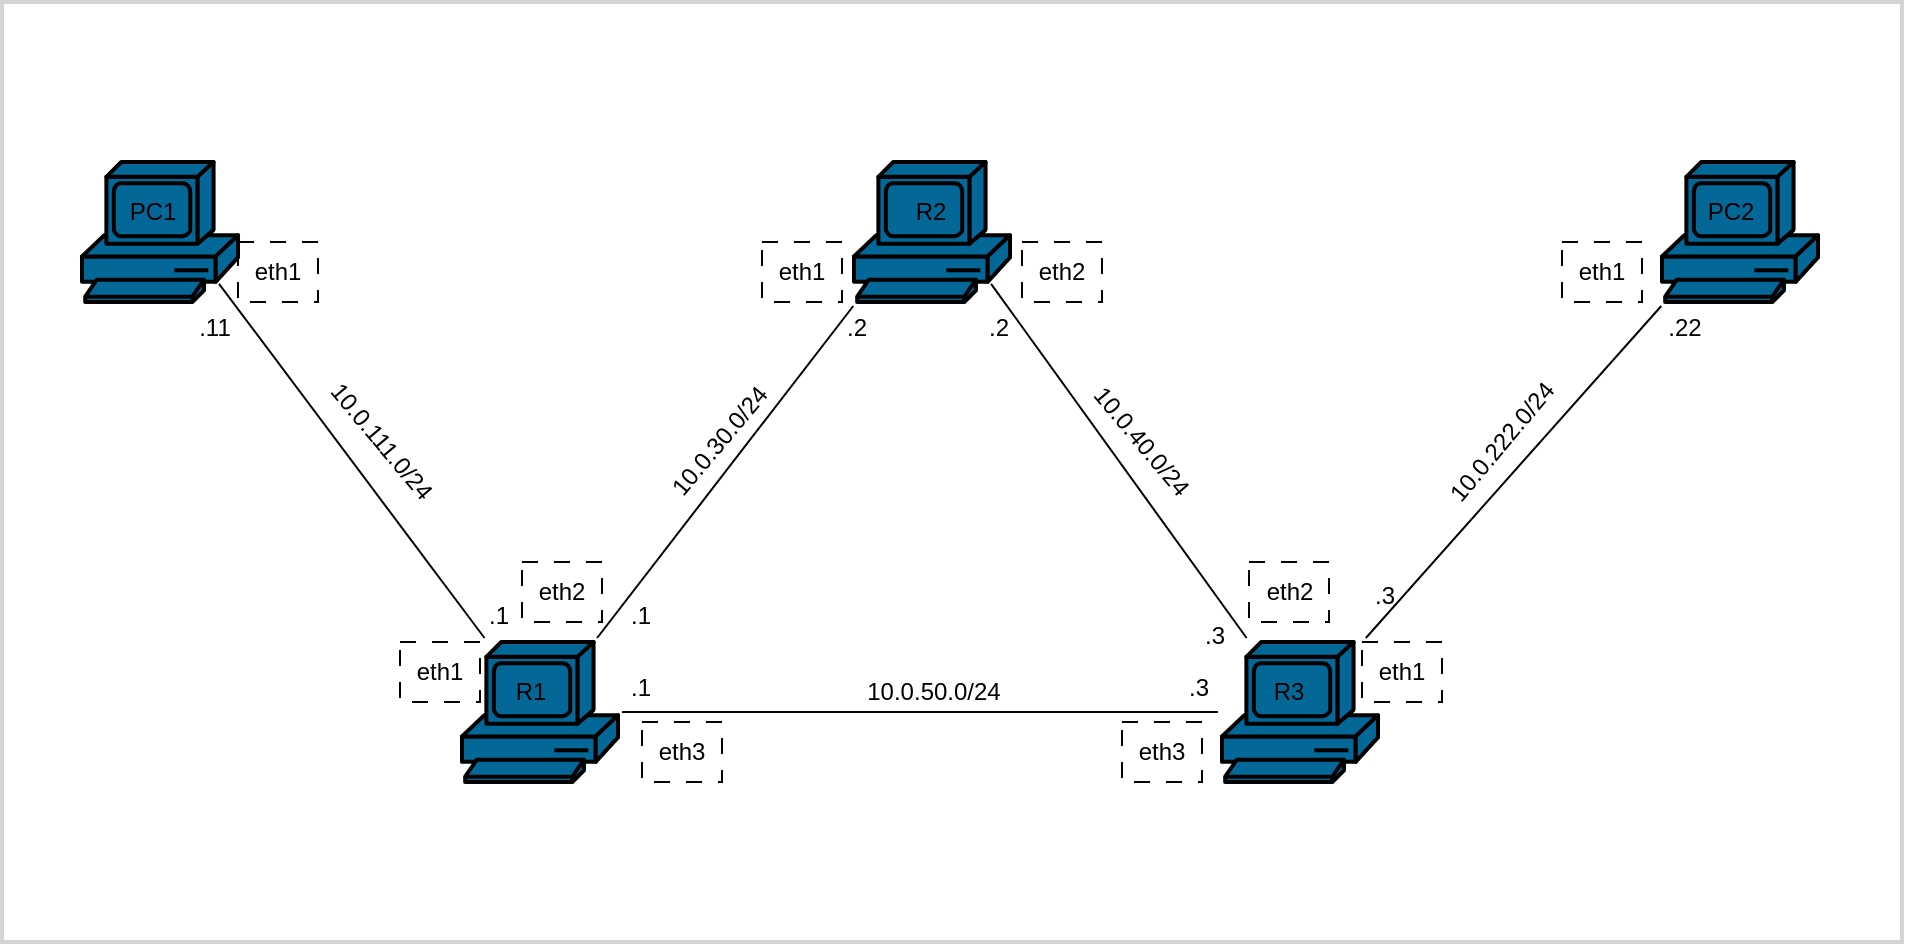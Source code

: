 <mxfile version="28.0.6">
  <diagram name="Page-1" id="QNtcoWRYU7GwBWOjYg5Z">
    <mxGraphModel dx="2276" dy="840" grid="1" gridSize="10" guides="1" tooltips="1" connect="1" arrows="1" fold="1" page="1" pageScale="1" pageWidth="850" pageHeight="1100" math="0" shadow="0">
      <root>
        <mxCell id="0" />
        <mxCell id="1" parent="0" />
        <mxCell id="kkkl5rw_G0uq3lylavK_-32" value="" style="rounded=0;whiteSpace=wrap;html=1;fillColor=#FFFFFF;strokeColor=#d3d3d3;strokeWidth=2;fontColor=#000000;movable=0;resizable=0;rotatable=0;deletable=0;editable=0;locked=1;connectable=0;" parent="1" vertex="1">
          <mxGeometry x="-40" y="50" width="950" height="470" as="geometry" />
        </mxCell>
        <mxCell id="kkkl5rw_G0uq3lylavK_-1" value="" style="shape=mxgraph.cisco.computers_and_peripherals.pc;html=1;pointerEvents=1;dashed=0;fillColor=#036897;strokeColor=#000000;strokeWidth=2;verticalLabelPosition=bottom;verticalAlign=top;align=center;outlineConnect=0;perimeterSpacing=2;" parent="1" vertex="1">
          <mxGeometry x="570" y="370" width="78" height="70" as="geometry" />
        </mxCell>
        <mxCell id="kkkl5rw_G0uq3lylavK_-2" value="" style="shape=mxgraph.cisco.computers_and_peripherals.pc;html=1;pointerEvents=1;dashed=0;fillColor=#036897;strokeColor=#000000;strokeWidth=2;verticalLabelPosition=bottom;verticalAlign=top;align=center;outlineConnect=0;gradientColor=none;shadow=0;perimeterSpacing=2;" parent="1" vertex="1">
          <mxGeometry x="386" y="130" width="78" height="70" as="geometry" />
        </mxCell>
        <mxCell id="kkkl5rw_G0uq3lylavK_-3" value="" style="shape=mxgraph.cisco.computers_and_peripherals.pc;html=1;pointerEvents=1;dashed=0;fillColor=#036897;strokeColor=#000000;strokeWidth=2;verticalLabelPosition=bottom;verticalAlign=top;align=center;outlineConnect=0;perimeterSpacing=2;" parent="1" vertex="1">
          <mxGeometry x="190" y="370" width="78" height="70" as="geometry" />
        </mxCell>
        <mxCell id="kkkl5rw_G0uq3lylavK_-4" value="" style="endArrow=none;html=1;rounded=0;entryX=0.02;entryY=1;entryDx=0;entryDy=0;entryPerimeter=0;strokeColor=#000000;" parent="1" source="kkkl5rw_G0uq3lylavK_-3" target="kkkl5rw_G0uq3lylavK_-2" edge="1">
          <mxGeometry width="50" height="50" relative="1" as="geometry">
            <mxPoint x="700" y="460" as="sourcePoint" />
            <mxPoint x="750" y="410" as="targetPoint" />
          </mxGeometry>
        </mxCell>
        <mxCell id="kkkl5rw_G0uq3lylavK_-5" value="" style="endArrow=none;html=1;rounded=0;strokeColor=#000000;" parent="1" source="kkkl5rw_G0uq3lylavK_-3" target="kkkl5rw_G0uq3lylavK_-1" edge="1">
          <mxGeometry width="50" height="50" relative="1" as="geometry">
            <mxPoint x="410" y="460" as="sourcePoint" />
            <mxPoint x="542" y="290" as="targetPoint" />
          </mxGeometry>
        </mxCell>
        <mxCell id="kkkl5rw_G0uq3lylavK_-6" value="" style="endArrow=none;html=1;rounded=0;entryX=0.86;entryY=0.85;entryDx=0;entryDy=0;entryPerimeter=0;strokeColor=#000000;" parent="1" source="kkkl5rw_G0uq3lylavK_-1" target="kkkl5rw_G0uq3lylavK_-2" edge="1">
          <mxGeometry width="50" height="50" relative="1" as="geometry">
            <mxPoint x="530" y="420" as="sourcePoint" />
            <mxPoint x="662" y="250" as="targetPoint" />
          </mxGeometry>
        </mxCell>
        <mxCell id="kkkl5rw_G0uq3lylavK_-14" value="eth1" style="rounded=0;whiteSpace=wrap;html=1;dashed=1;dashPattern=8 8;strokeColor=#000000;fontColor=#000000;fillColor=none;" parent="1" vertex="1">
          <mxGeometry x="159" y="370" width="40" height="30" as="geometry" />
        </mxCell>
        <mxCell id="kkkl5rw_G0uq3lylavK_-15" value="eth1" style="rounded=0;whiteSpace=wrap;html=1;dashed=1;dashPattern=8 8;strokeColor=#000000;fontColor=#000000;fillColor=none;" parent="1" vertex="1">
          <mxGeometry x="340" y="170" width="40" height="30" as="geometry" />
        </mxCell>
        <mxCell id="kkkl5rw_G0uq3lylavK_-16" value="eth1" style="rounded=0;whiteSpace=wrap;html=1;dashed=1;dashPattern=8 8;strokeColor=#000000;fontColor=#000000;fillColor=none;" parent="1" vertex="1">
          <mxGeometry x="640" y="370" width="40" height="30" as="geometry" />
        </mxCell>
        <mxCell id="kkkl5rw_G0uq3lylavK_-17" value="eth2" style="rounded=0;whiteSpace=wrap;html=1;dashed=1;dashPattern=8 8;strokeColor=#000000;fontColor=#000000;fillColor=none;" parent="1" vertex="1">
          <mxGeometry x="220" y="330" width="40" height="30" as="geometry" />
        </mxCell>
        <mxCell id="kkkl5rw_G0uq3lylavK_-19" value="eth2" style="rounded=0;whiteSpace=wrap;html=1;dashed=1;dashPattern=8 8;strokeColor=#000000;fontColor=#000000;fillColor=none;" parent="1" vertex="1">
          <mxGeometry x="470" y="170" width="40" height="30" as="geometry" />
        </mxCell>
        <mxCell id="kkkl5rw_G0uq3lylavK_-20" value="eth2" style="rounded=0;whiteSpace=wrap;html=1;dashed=1;dashPattern=8 8;strokeColor=#000000;fontColor=#000000;fillColor=none;" parent="1" vertex="1">
          <mxGeometry x="583.5" y="330" width="40" height="30" as="geometry" />
        </mxCell>
        <mxCell id="kkkl5rw_G0uq3lylavK_-33" value="R1" style="text;html=1;align=center;verticalAlign=middle;whiteSpace=wrap;rounded=0;" parent="1" vertex="1">
          <mxGeometry x="199" y="380" width="51" height="30" as="geometry" />
        </mxCell>
        <mxCell id="kkkl5rw_G0uq3lylavK_-34" value="R2" style="text;html=1;align=center;verticalAlign=middle;whiteSpace=wrap;rounded=0;" parent="1" vertex="1">
          <mxGeometry x="398.5" y="140" width="51" height="30" as="geometry" />
        </mxCell>
        <mxCell id="kkkl5rw_G0uq3lylavK_-35" value="R3" style="text;html=1;align=center;verticalAlign=middle;whiteSpace=wrap;rounded=0;" parent="1" vertex="1">
          <mxGeometry x="578" y="380" width="51" height="30" as="geometry" />
        </mxCell>
        <mxCell id="4-6JYbTGo8Q0GCucSFUP-1" value="" style="shape=mxgraph.cisco.computers_and_peripherals.pc;html=1;pointerEvents=1;dashed=0;fillColor=#036897;strokeColor=#000000;strokeWidth=2;verticalLabelPosition=bottom;verticalAlign=top;align=center;outlineConnect=0;perimeterSpacing=2;" parent="1" vertex="1">
          <mxGeometry y="130" width="78" height="70" as="geometry" />
        </mxCell>
        <mxCell id="4-6JYbTGo8Q0GCucSFUP-2" value="" style="shape=mxgraph.cisco.computers_and_peripherals.pc;html=1;pointerEvents=1;dashed=0;fillColor=#036897;strokeColor=#000000;strokeWidth=2;verticalLabelPosition=bottom;verticalAlign=top;align=center;outlineConnect=0;perimeterSpacing=2;" parent="1" vertex="1">
          <mxGeometry x="790" y="130" width="78" height="70" as="geometry" />
        </mxCell>
        <mxCell id="4-6JYbTGo8Q0GCucSFUP-3" value="" style="endArrow=none;html=1;rounded=0;entryX=0.02;entryY=1;entryDx=0;entryDy=0;entryPerimeter=0;strokeColor=#000000;" parent="1" source="kkkl5rw_G0uq3lylavK_-1" target="4-6JYbTGo8Q0GCucSFUP-2" edge="1">
          <mxGeometry width="50" height="50" relative="1" as="geometry">
            <mxPoint x="667" y="497" as="sourcePoint" />
            <mxPoint x="540" y="320" as="targetPoint" />
          </mxGeometry>
        </mxCell>
        <mxCell id="4-6JYbTGo8Q0GCucSFUP-4" value="" style="endArrow=none;html=1;rounded=0;entryX=0.86;entryY=0.85;entryDx=0;entryDy=0;entryPerimeter=0;strokeColor=#000000;" parent="1" source="kkkl5rw_G0uq3lylavK_-3" target="4-6JYbTGo8Q0GCucSFUP-1" edge="1">
          <mxGeometry width="50" height="50" relative="1" as="geometry">
            <mxPoint x="317" y="427" as="sourcePoint" />
            <mxPoint x="190" y="250" as="targetPoint" />
          </mxGeometry>
        </mxCell>
        <mxCell id="4-6JYbTGo8Q0GCucSFUP-5" value="eth1" style="rounded=0;whiteSpace=wrap;html=1;dashed=1;dashPattern=8 8;strokeColor=#000000;fontColor=#000000;fillColor=none;" parent="1" vertex="1">
          <mxGeometry x="78" y="170" width="40" height="30" as="geometry" />
        </mxCell>
        <mxCell id="4-6JYbTGo8Q0GCucSFUP-6" value="eth1" style="rounded=0;whiteSpace=wrap;html=1;dashed=1;dashPattern=8 8;strokeColor=#000000;fontColor=#000000;fillColor=none;" parent="1" vertex="1">
          <mxGeometry x="740" y="170" width="40" height="30" as="geometry" />
        </mxCell>
        <mxCell id="4-6JYbTGo8Q0GCucSFUP-7" value="eth3" style="rounded=0;whiteSpace=wrap;html=1;dashed=1;dashPattern=8 8;strokeColor=#000000;fontColor=#000000;fillColor=none;" parent="1" vertex="1">
          <mxGeometry x="520" y="410" width="40" height="30" as="geometry" />
        </mxCell>
        <mxCell id="4-6JYbTGo8Q0GCucSFUP-9" value="eth3" style="rounded=0;whiteSpace=wrap;html=1;dashed=1;dashPattern=8 8;strokeColor=#000000;fontColor=#000000;fillColor=none;" parent="1" vertex="1">
          <mxGeometry x="280" y="410" width="40" height="30" as="geometry" />
        </mxCell>
        <mxCell id="l-0Pcu2g4xwLmoQBmJd5-1" value="10.0.50.0/24" style="text;html=1;align=center;verticalAlign=middle;whiteSpace=wrap;rounded=0;rotation=0;strokeColor=none;fontColor=#000000;fillColor=none;" parent="1" vertex="1">
          <mxGeometry x="386" y="380" width="80" height="30" as="geometry" />
        </mxCell>
        <mxCell id="FMWI0gt2qDEoywFYn2ms-1" value="10.0.30.0/24" style="text;html=1;align=center;verticalAlign=middle;whiteSpace=wrap;rounded=0;rotation=-50;strokeColor=none;fontColor=#000000;fillColor=none;" vertex="1" parent="1">
          <mxGeometry x="278.5" y="254.724" width="80" height="30" as="geometry" />
        </mxCell>
        <mxCell id="FMWI0gt2qDEoywFYn2ms-2" value="10.0.40.0/24" style="text;html=1;align=center;verticalAlign=middle;whiteSpace=wrap;rounded=0;rotation=50;strokeColor=none;fontColor=#000000;fillColor=none;" vertex="1" parent="1">
          <mxGeometry x="490.002" y="254.727" width="80" height="30" as="geometry" />
        </mxCell>
        <mxCell id="FMWI0gt2qDEoywFYn2ms-3" value=".1" style="text;html=1;align=center;verticalAlign=middle;whiteSpace=wrap;rounded=0;rotation=0;strokeColor=none;fontColor=#000000;fillColor=none;" vertex="1" parent="1">
          <mxGeometry x="268" y="380.004" width="22.8" height="25.28" as="geometry" />
        </mxCell>
        <mxCell id="FMWI0gt2qDEoywFYn2ms-4" value="PC1&lt;span style=&quot;color: rgba(0, 0, 0, 0); font-family: monospace; font-size: 0px; text-align: start; text-wrap-mode: nowrap;&quot;&gt;%3CmxGraphModel%3E%3Croot%3E%3CmxCell%20id%3D%220%22%2F%3E%3CmxCell%20id%3D%221%22%20parent%3D%220%22%2F%3E%3CmxCell%20id%3D%222%22%20value%3D%22R1%22%20style%3D%22text%3Bhtml%3D1%3Balign%3Dcenter%3BverticalAlign%3Dmiddle%3BwhiteSpace%3Dwrap%3Brounded%3D0%3B%22%20vertex%3D%221%22%20parent%3D%221%22%3E%3CmxGeometry%20x%3D%22199%22%20y%3D%22380%22%20width%3D%2251%22%20height%3D%2230%22%20as%3D%22geometry%22%2F%3E%3C%2FmxCell%3E%3C%2Froot%3E%3C%2FmxGraphModel%3E&lt;/span&gt;&lt;span style=&quot;color: rgba(0, 0, 0, 0); font-family: monospace; font-size: 0px; text-align: start; text-wrap-mode: nowrap;&quot;&gt;%3CmxGraphModel%3E%3Croot%3E%3CmxCell%20id%3D%220%22%2F%3E%3CmxCell%20id%3D%221%22%20parent%3D%220%22%2F%3E%3CmxCell%20id%3D%222%22%20value%3D%22R1%22%20style%3D%22text%3Bhtml%3D1%3Balign%3Dcenter%3BverticalAlign%3Dmiddle%3BwhiteSpace%3Dwrap%3Brounded%3D0%3B%22%20vertex%3D%221%22%20parent%3D%221%22%3E%3CmxGeometry%20x%3D%22199%22%20y%3D%22380%22%20width%3D%2251%22%20height%3D%2230%22%20as%3D%22geometry%22%2F%3E%3C%2FmxCell%3E%3C%2Froot%3E%3C%2FmxGraphModel%3E&lt;/span&gt;" style="text;html=1;align=center;verticalAlign=middle;whiteSpace=wrap;rounded=0;" vertex="1" parent="1">
          <mxGeometry x="10" y="140" width="51" height="30" as="geometry" />
        </mxCell>
        <mxCell id="FMWI0gt2qDEoywFYn2ms-5" value="PC2&lt;span style=&quot;color: rgba(0, 0, 0, 0); font-family: monospace; font-size: 0px; text-align: start; text-wrap-mode: nowrap;&quot;&gt;3CmxGraphModel%3E%3Croot%3E%3CmxCell%20id%3D%220%22%2F%3E%3CmxCell%20id%3D%221%22%20parent%3D%220%22%2F%3E%3CmxCell%20id%3D%222%22%20value%3D%22R1%22%20style%3D%22text%3Bhtml%3D1%3Balign%3Dcenter%3BverticalAlign%3Dmiddle%3BwhiteSpace%3Dwrap%3Brounded%3D0%3B%22%20vertex%3D%221%22%20parent%3D%221%22%3E%3CmxGeometry%20x%3D%22199%22%20y%3D%22380%22%20width%3D%2251%22%20height%3D%2230%22%20as%3D%22geometry%22%2F%3E%3C%2FmxCell%3E%3C%2Froot%3E%3C%2FmxGraphModel%3E&lt;/span&gt;&lt;span style=&quot;color: rgba(0, 0, 0, 0); font-family: monospace; font-size: 0px; text-align: start; text-wrap-mode: nowrap;&quot;&gt;%3CmxGraphModel%3E%3Croot%3E%3CmxCell%20id%3D%220%22%2F%3E%3CmxCell%20id%3D%221%22%20parent%3D%220%22%2F%3E%3CmxCell%20id%3D%222%22%20value%3D%22R1%22%20style%3D%22text%3Bhtml%3D1%3Balign%3Dcenter%3BverticalAlign%3Dmiddle%3BwhiteSpace%3Dwrap%3Brounded%3D0%3B%22%20vertex%3D%221%22%20parent%3D%221%22%3E%3CmxGeometry%20x%3D%22199%22%20y%3D%22380%22%20width%3D%2251%22%20height%3D%2230%22%20as%3D%22geometry%22%2F%3E%3C%2FmxCell%3E%3C%2Froot%3E%3C%2FmxGraphModel%32&lt;/span&gt;" style="text;html=1;align=center;verticalAlign=middle;whiteSpace=wrap;rounded=0;" vertex="1" parent="1">
          <mxGeometry x="799" y="140" width="51" height="30" as="geometry" />
        </mxCell>
        <mxCell id="FMWI0gt2qDEoywFYn2ms-6" value="10.0.222.0/24" style="text;html=1;align=center;verticalAlign=middle;whiteSpace=wrap;rounded=0;rotation=-50;strokeColor=none;fontColor=#000000;fillColor=none;" vertex="1" parent="1">
          <mxGeometry x="670.002" y="254.724" width="80" height="30" as="geometry" />
        </mxCell>
        <mxCell id="FMWI0gt2qDEoywFYn2ms-7" value="10.0.111.0/24" style="text;html=1;align=center;verticalAlign=middle;whiteSpace=wrap;rounded=0;rotation=50;strokeColor=none;fontColor=#000000;fillColor=none;" vertex="1" parent="1">
          <mxGeometry x="110.002" y="254.724" width="80" height="30" as="geometry" />
        </mxCell>
        <mxCell id="FMWI0gt2qDEoywFYn2ms-8" value=".1" style="text;html=1;align=center;verticalAlign=middle;whiteSpace=wrap;rounded=0;rotation=0;strokeColor=none;fontColor=#000000;fillColor=none;" vertex="1" parent="1">
          <mxGeometry x="268" y="344.72" width="22.8" height="25.28" as="geometry" />
        </mxCell>
        <mxCell id="FMWI0gt2qDEoywFYn2ms-9" value=".1" style="text;html=1;align=center;verticalAlign=middle;whiteSpace=wrap;rounded=0;rotation=0;strokeColor=none;fontColor=#000000;fillColor=none;" vertex="1" parent="1">
          <mxGeometry x="197.2" y="344.72" width="22.8" height="25.28" as="geometry" />
        </mxCell>
        <mxCell id="FMWI0gt2qDEoywFYn2ms-10" value=".2" style="text;html=1;align=center;verticalAlign=middle;whiteSpace=wrap;rounded=0;rotation=0;strokeColor=none;fontColor=#000000;fillColor=none;" vertex="1" parent="1">
          <mxGeometry x="375.7" y="200" width="22.8" height="25.28" as="geometry" />
        </mxCell>
        <mxCell id="FMWI0gt2qDEoywFYn2ms-11" value=".2" style="text;html=1;align=center;verticalAlign=middle;whiteSpace=wrap;rounded=0;rotation=0;strokeColor=none;fontColor=#000000;fillColor=none;" vertex="1" parent="1">
          <mxGeometry x="447.2" y="200" width="22.8" height="25.28" as="geometry" />
        </mxCell>
        <mxCell id="FMWI0gt2qDEoywFYn2ms-12" value=".3" style="text;html=1;align=center;verticalAlign=middle;whiteSpace=wrap;rounded=0;rotation=0;strokeColor=none;fontColor=#000000;fillColor=none;" vertex="1" parent="1">
          <mxGeometry x="547.2" y="380" width="22.8" height="25.28" as="geometry" />
        </mxCell>
        <mxCell id="FMWI0gt2qDEoywFYn2ms-14" value=".3" style="text;html=1;align=center;verticalAlign=middle;whiteSpace=wrap;rounded=0;rotation=0;strokeColor=none;fontColor=#000000;fillColor=none;" vertex="1" parent="1">
          <mxGeometry x="555.2" y="354.72" width="22.8" height="25.28" as="geometry" />
        </mxCell>
        <mxCell id="FMWI0gt2qDEoywFYn2ms-15" value=".3" style="text;html=1;align=center;verticalAlign=middle;whiteSpace=wrap;rounded=0;rotation=0;strokeColor=none;fontColor=#000000;fillColor=none;" vertex="1" parent="1">
          <mxGeometry x="640" y="334.72" width="22.8" height="25.28" as="geometry" />
        </mxCell>
        <mxCell id="FMWI0gt2qDEoywFYn2ms-16" value=".22" style="text;html=1;align=center;verticalAlign=middle;whiteSpace=wrap;rounded=0;rotation=0;strokeColor=none;fontColor=#000000;fillColor=none;" vertex="1" parent="1">
          <mxGeometry x="790" y="200" width="22.8" height="25.28" as="geometry" />
        </mxCell>
        <mxCell id="FMWI0gt2qDEoywFYn2ms-17" value=".11" style="text;html=1;align=center;verticalAlign=middle;whiteSpace=wrap;rounded=0;rotation=0;strokeColor=none;fontColor=#000000;fillColor=none;" vertex="1" parent="1">
          <mxGeometry x="55.2" y="200" width="22.8" height="25.28" as="geometry" />
        </mxCell>
      </root>
    </mxGraphModel>
  </diagram>
</mxfile>
